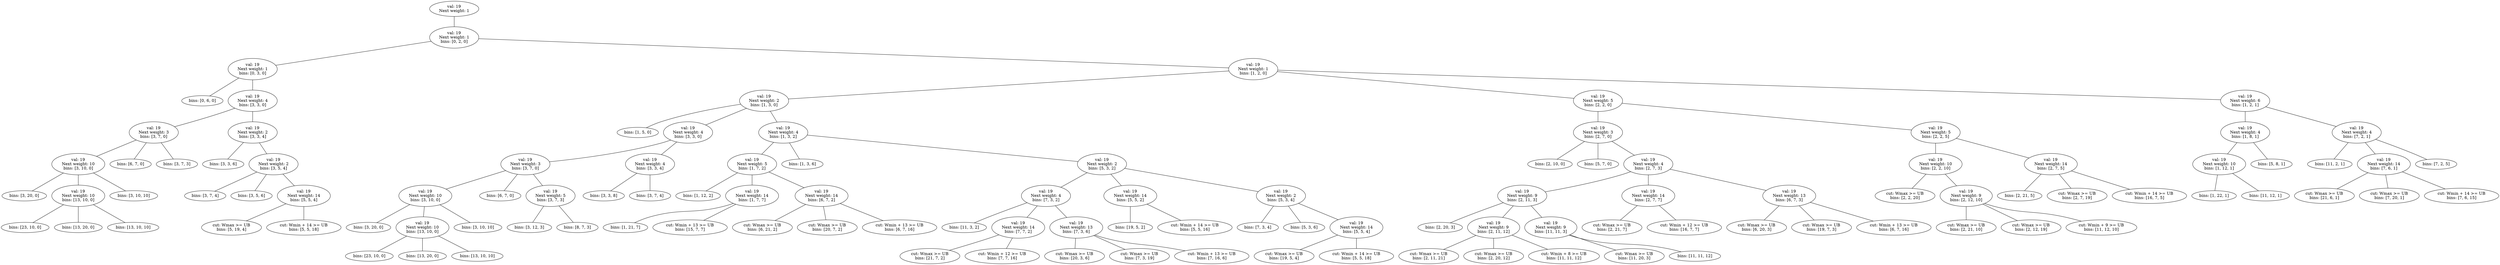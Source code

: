 graph {
n41569984 [label="val: 19\nNext weight: 1"];
n41569984 -- n41570248;
n41570248 [label="val: 19\nNext weight: 1\nbins: [0, 2, 0]"];
n41570248 -- n41570160;
n41570160 [label="val: 19\nNext weight: 1\nbins: [0, 3, 0]"];
n41570160 -- n140335626796912;
n140335626796912 [label="bins: [0, 6, 0]"];
n41570160 -- n41175624;
n41175624 [label="val: 19\nNext weight: 4\nbins: [3, 3, 0]"];
n41175624 -- n41173072;
n41173072 [label="val: 19\nNext weight: 3\nbins: [3, 7, 0]"];
n41173072 -- n41173688;
n41173688 [label="val: 19\nNext weight: 10\nbins: [3, 10, 0]"];
n41173688 -- n41601872;
n41601872 [label="bins: [3, 20, 0]"];
n41173688 -- n41600112;
n41600112 [label="val: 19\nNext weight: 10\nbins: [13, 10, 0]"];
n41600112 -- n41602400;
n41602400 [label="bins: [23, 10, 0]"];
n41600112 -- n41601256;
n41601256 [label="bins: [13, 20, 0]"];
n41600112 -- n41600200;
n41600200 [label="bins: [13, 10, 10]"];
n41173688 -- n41600024;
n41600024 [label="bins: [3, 10, 10]"];
n41173072 -- n41600288;
n41600288 [label="bins: [6, 7, 0]"];
n41173072 -- n41601696;
n41601696 [label="bins: [3, 7, 3]"];
n41175624 -- n41602576;
n41602576 [label="val: 19\nNext weight: 2\nbins: [3, 3, 4]"];
n41602576 -- n41599936;
n41599936 [label="bins: [3, 3, 6]"];
n41602576 -- n41600376;
n41600376 [label="val: 19\nNext weight: 2\nbins: [3, 5, 4]"];
n41600376 -- n41602752;
n41602752 [label="bins: [3, 7, 4]"];
n41600376 -- n41599144;
n41599144 [label="bins: [3, 5, 6]"];
n41600376 -- n41603016;
n41603016 [label="val: 19\nNext weight: 14\nbins: [5, 5, 4]"];
n41603016 -- n41602840;
n41602840 [label="cut: Wmax >= UB\nbins: [5, 19, 4]"];
n41603016 -- n41601344;
n41601344 [label="cut: Wmin + 14 >= UB\nbins: [5, 5, 18]"];
n41570248 -- n41602312;
n41602312 [label="val: 19\nNext weight: 1\nbins: [1, 2, 0]"];
n41602312 -- n41601608;
n41601608 [label="val: 19\nNext weight: 2\nbins: [1, 3, 0]"];
n41601608 -- n41601432;
n41601432 [label="bins: [1, 5, 0]"];
n41601608 -- n41601784;
n41601784 [label="val: 19\nNext weight: 4\nbins: [3, 3, 0]"];
n41601784 -- n41602136;
n41602136 [label="val: 19\nNext weight: 3\nbins: [3, 7, 0]"];
n41602136 -- n41602224;
n41602224 [label="val: 19\nNext weight: 10\nbins: [3, 10, 0]"];
n41602224 -- n41599056;
n41599056 [label="bins: [3, 20, 0]"];
n41602224 -- n41602048;
n41602048 [label="val: 19\nNext weight: 10\nbins: [13, 10, 0]"];
n41602048 -- n41602928;
n41602928 [label="bins: [23, 10, 0]"];
n41602048 -- n41601960;
n41601960 [label="bins: [13, 20, 0]"];
n41602048 -- n41602664;
n41602664 [label="bins: [13, 10, 10]"];
n41602224 -- n41600992;
n41600992 [label="bins: [3, 10, 10]"];
n41602136 -- n41599232;
n41599232 [label="bins: [6, 7, 0]"];
n41602136 -- n41602488;
n41602488 [label="val: 19\nNext weight: 5\nbins: [3, 7, 3]"];
n41602488 -- n211394640;
n211394640 [label="bins: [3, 12, 3]"];
n41602488 -- n211394816;
n211394816 [label="bins: [8, 7, 3]"];
n41601784 -- n211394728;
n211394728 [label="val: 19\nNext weight: 4\nbins: [3, 3, 4]"];
n211394728 -- n211395520;
n211395520 [label="bins: [3, 3, 8]"];
n211394728 -- n211395344;
n211395344 [label="bins: [3, 7, 4]"];
n41601608 -- n211396400;
n211396400 [label="val: 19\nNext weight: 4\nbins: [1, 3, 2]"];
n211396400 -- n211395432;
n211395432 [label="val: 19\nNext weight: 5\nbins: [1, 7, 2]"];
n211395432 -- n211394904;
n211394904 [label="bins: [1, 12, 2]"];
n211395432 -- n211396840;
n211396840 [label="val: 19\nNext weight: 14\nbins: [1, 7, 7]"];
n211396840 -- n211397016;
n211397016 [label="bins: [1, 21, 7]"];
n211396840 -- n211396488;
n211396488 [label="cut: Wmin + 13 >= UB\nbins: [15, 7, 7]"];
n211395432 -- n211397368;
n211397368 [label="val: 19\nNext weight: 14\nbins: [6, 7, 2]"];
n211397368 -- n211395960;
n211395960 [label="cut: Wmax >= UB\nbins: [6, 21, 2]"];
n211397368 -- n211395168;
n211395168 [label="cut: Wmax >= UB\nbins: [20, 7, 2]"];
n211397368 -- n211396928;
n211396928 [label="cut: Wmin + 13 >= UB\nbins: [6, 7, 16]"];
n211396400 -- n211395872;
n211395872 [label="bins: [1, 3, 6]"];
n211396400 -- n211396312;
n211396312 [label="val: 19\nNext weight: 2\nbins: [5, 3, 2]"];
n211396312 -- n211395784;
n211395784 [label="val: 19\nNext weight: 4\nbins: [7, 3, 2]"];
n211395784 -- n211396048;
n211396048 [label="bins: [11, 3, 2]"];
n211395784 -- n211396224;
n211396224 [label="val: 19\nNext weight: 14\nbins: [7, 7, 2]"];
n211396224 -- n211395256;
n211395256 [label="cut: Wmax >= UB\nbins: [21, 7, 2]"];
n211396224 -- n211397104;
n211397104 [label="cut: Wmin + 12 >= UB\nbins: [7, 7, 16]"];
n211395784 -- n211395608;
n211395608 [label="val: 19\nNext weight: 13\nbins: [7, 3, 6]"];
n211395608 -- n211395696;
n211395696 [label="cut: Wmax >= UB\nbins: [20, 3, 6]"];
n211395608 -- n211396136;
n211396136 [label="cut: Wmax >= UB\nbins: [7, 3, 19]"];
n211395608 -- n211396752;
n211396752 [label="cut: Wmin + 13 >= UB\nbins: [7, 16, 6]"];
n211396312 -- n211394992;
n211394992 [label="val: 19\nNext weight: 14\nbins: [5, 5, 2]"];
n211394992 -- n211397192;
n211397192 [label="bins: [19, 5, 2]"];
n211394992 -- n211397984;
n211397984 [label="cut: Wmin + 14 >= UB\nbins: [5, 5, 16]"];
n211396312 -- n211396664;
n211396664 [label="val: 19\nNext weight: 2\nbins: [5, 3, 4]"];
n211396664 -- n211398600;
n211398600 [label="bins: [7, 3, 4]"];
n211396664 -- n211397280;
n211397280 [label="bins: [5, 3, 6]"];
n211396664 -- n211397544;
n211397544 [label="val: 19\nNext weight: 14\nbins: [5, 5, 4]"];
n211397544 -- n211397456;
n211397456 [label="cut: Wmax >= UB\nbins: [19, 5, 4]"];
n211397544 -- n211395080;
n211395080 [label="cut: Wmin + 14 >= UB\nbins: [5, 5, 18]"];
n41602312 -- n211398072;
n211398072 [label="val: 19\nNext weight: 5\nbins: [2, 2, 0]"];
n211398072 -- n211398512;
n211398512 [label="val: 19\nNext weight: 3\nbins: [2, 7, 0]"];
n211398512 -- n211398424;
n211398424 [label="bins: [2, 10, 0]"];
n211398512 -- n211398248;
n211398248 [label="bins: [5, 7, 0]"];
n211398512 -- n211397896;
n211397896 [label="val: 19\nNext weight: 4\nbins: [2, 7, 3]"];
n211397896 -- n211397808;
n211397808 [label="val: 19\nNext weight: 9\nbins: [2, 11, 3]"];
n211397808 -- n211397720;
n211397720 [label="bins: [2, 20, 3]"];
n211397808 -- n211397632;
n211397632 [label="val: 19\nNext weight: 9\nbins: [2, 11, 12]"];
n211397632 -- n211398336;
n211398336 [label="cut: Wmax >= UB\nbins: [2, 11, 21]"];
n211397632 -- n211398160;
n211398160 [label="cut: Wmax >= UB\nbins: [2, 20, 12]"];
n211397632 -- n211396576;
n211396576 [label="cut: Wmin + 8 >= UB\nbins: [11, 11, 12]"];
n211397808 -- n220659792;
n220659792 [label="val: 19\nNext weight: 9\nbins: [11, 11, 3]"];
n220659792 -- n220659880;
n220659880 [label="cut: Wmax >= UB\nbins: [11, 20, 3]"];
n220659792 -- n220659968;
n220659968 [label="bins: [11, 11, 12]"];
n211397896 -- n220660056;
n220660056 [label="val: 19\nNext weight: 14\nbins: [2, 7, 7]"];
n220660056 -- n220660144;
n220660144 [label="cut: Wmax >= UB\nbins: [2, 21, 7]"];
n220660056 -- n220660232;
n220660232 [label="cut: Wmin + 12 >= UB\nbins: [16, 7, 7]"];
n211397896 -- n220660320;
n220660320 [label="val: 19\nNext weight: 13\nbins: [6, 7, 3]"];
n220660320 -- n220660408;
n220660408 [label="cut: Wmax >= UB\nbins: [6, 20, 3]"];
n220660320 -- n220660584;
n220660584 [label="cut: Wmax >= UB\nbins: [19, 7, 3]"];
n220660320 -- n220660496;
n220660496 [label="cut: Wmin + 13 >= UB\nbins: [6, 7, 16]"];
n211398072 -- n220660672;
n220660672 [label="val: 19\nNext weight: 5\nbins: [2, 2, 5]"];
n220660672 -- n220660936;
n220660936 [label="val: 19\nNext weight: 10\nbins: [2, 2, 10]"];
n220660936 -- n220661376;
n220661376 [label="cut: Wmax >= UB\nbins: [2, 2, 20]"];
n220660936 -- n220661816;
n220661816 [label="val: 19\nNext weight: 9\nbins: [2, 12, 10]"];
n220661816 -- n220661728;
n220661728 [label="cut: Wmax >= UB\nbins: [2, 21, 10]"];
n220661816 -- n220661640;
n220661640 [label="cut: Wmax >= UB\nbins: [2, 12, 19]"];
n220661816 -- n220661200;
n220661200 [label="cut: Wmin + 9 >= UB\nbins: [11, 12, 10]"];
n220660672 -- n220660760;
n220660760 [label="val: 19\nNext weight: 14\nbins: [2, 7, 5]"];
n220660760 -- n220661024;
n220661024 [label="bins: [2, 21, 5]"];
n220660760 -- n220661552;
n220661552 [label="cut: Wmax >= UB\nbins: [2, 7, 19]"];
n220660760 -- n220661992;
n220661992 [label="cut: Wmin + 14 >= UB\nbins: [16, 7, 5]"];
n41602312 -- n220661112;
n220661112 [label="val: 19\nNext weight: 6\nbins: [1, 2, 1]"];
n220661112 -- n220663224;
n220663224 [label="val: 19\nNext weight: 4\nbins: [1, 8, 1]"];
n220663224 -- n220662872;
n220662872 [label="val: 19\nNext weight: 10\nbins: [1, 12, 1]"];
n220662872 -- n220662960;
n220662960 [label="bins: [1, 22, 1]"];
n220662872 -- n220662784;
n220662784 [label="bins: [11, 12, 1]"];
n220663224 -- n220660848;
n220660848 [label="bins: [5, 8, 1]"];
n220661112 -- n220662256;
n220662256 [label="val: 19\nNext weight: 4\nbins: [7, 2, 1]"];
n220662256 -- n220662080;
n220662080 [label="bins: [11, 2, 1]"];
n220662256 -- n220662608;
n220662608 [label="val: 19\nNext weight: 14\nbins: [7, 6, 1]"];
n220662608 -- n220661904;
n220661904 [label="cut: Wmax >= UB\nbins: [21, 6, 1]"];
n220662608 -- n220663312;
n220663312 [label="cut: Wmax >= UB\nbins: [7, 20, 1]"];
n220662608 -- n220663136;
n220663136 [label="cut: Wmin + 14 >= UB\nbins: [7, 6, 15]"];
n220662256 -- n220661464;
n220661464 [label="bins: [7, 2, 5]"];
}
